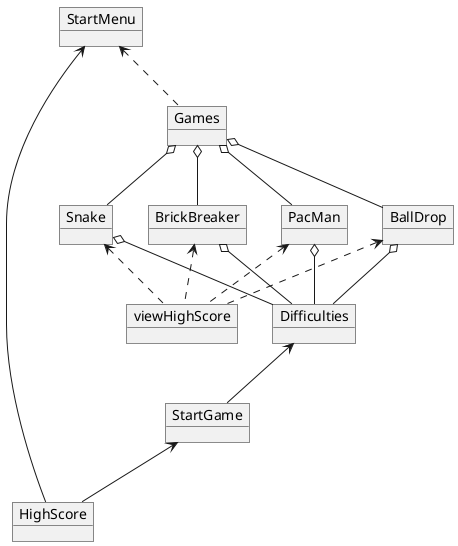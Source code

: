 @startuml
object StartMenu
object Games
object Snake
object BrickBreaker
object PacMan
object BallDrop
object Difficulties
object StartGame
object HighScore
object viewHighScore

StartMenu <.. Games

Games o-- Snake
Games o-- BrickBreaker
Games o-- PacMan
Games o-- BallDrop

BallDrop o-- Difficulties
Snake o-- Difficulties
BrickBreaker o-- Difficulties
PacMan o-- Difficulties

BallDrop <.. viewHighScore
Snake <.. viewHighScore
BrickBreaker <.. viewHighScore
PacMan <.. viewHighScore

Difficulties <-- StartGame

StartGame <-- HighScore

StartMenu <-- HighScore



@enduml